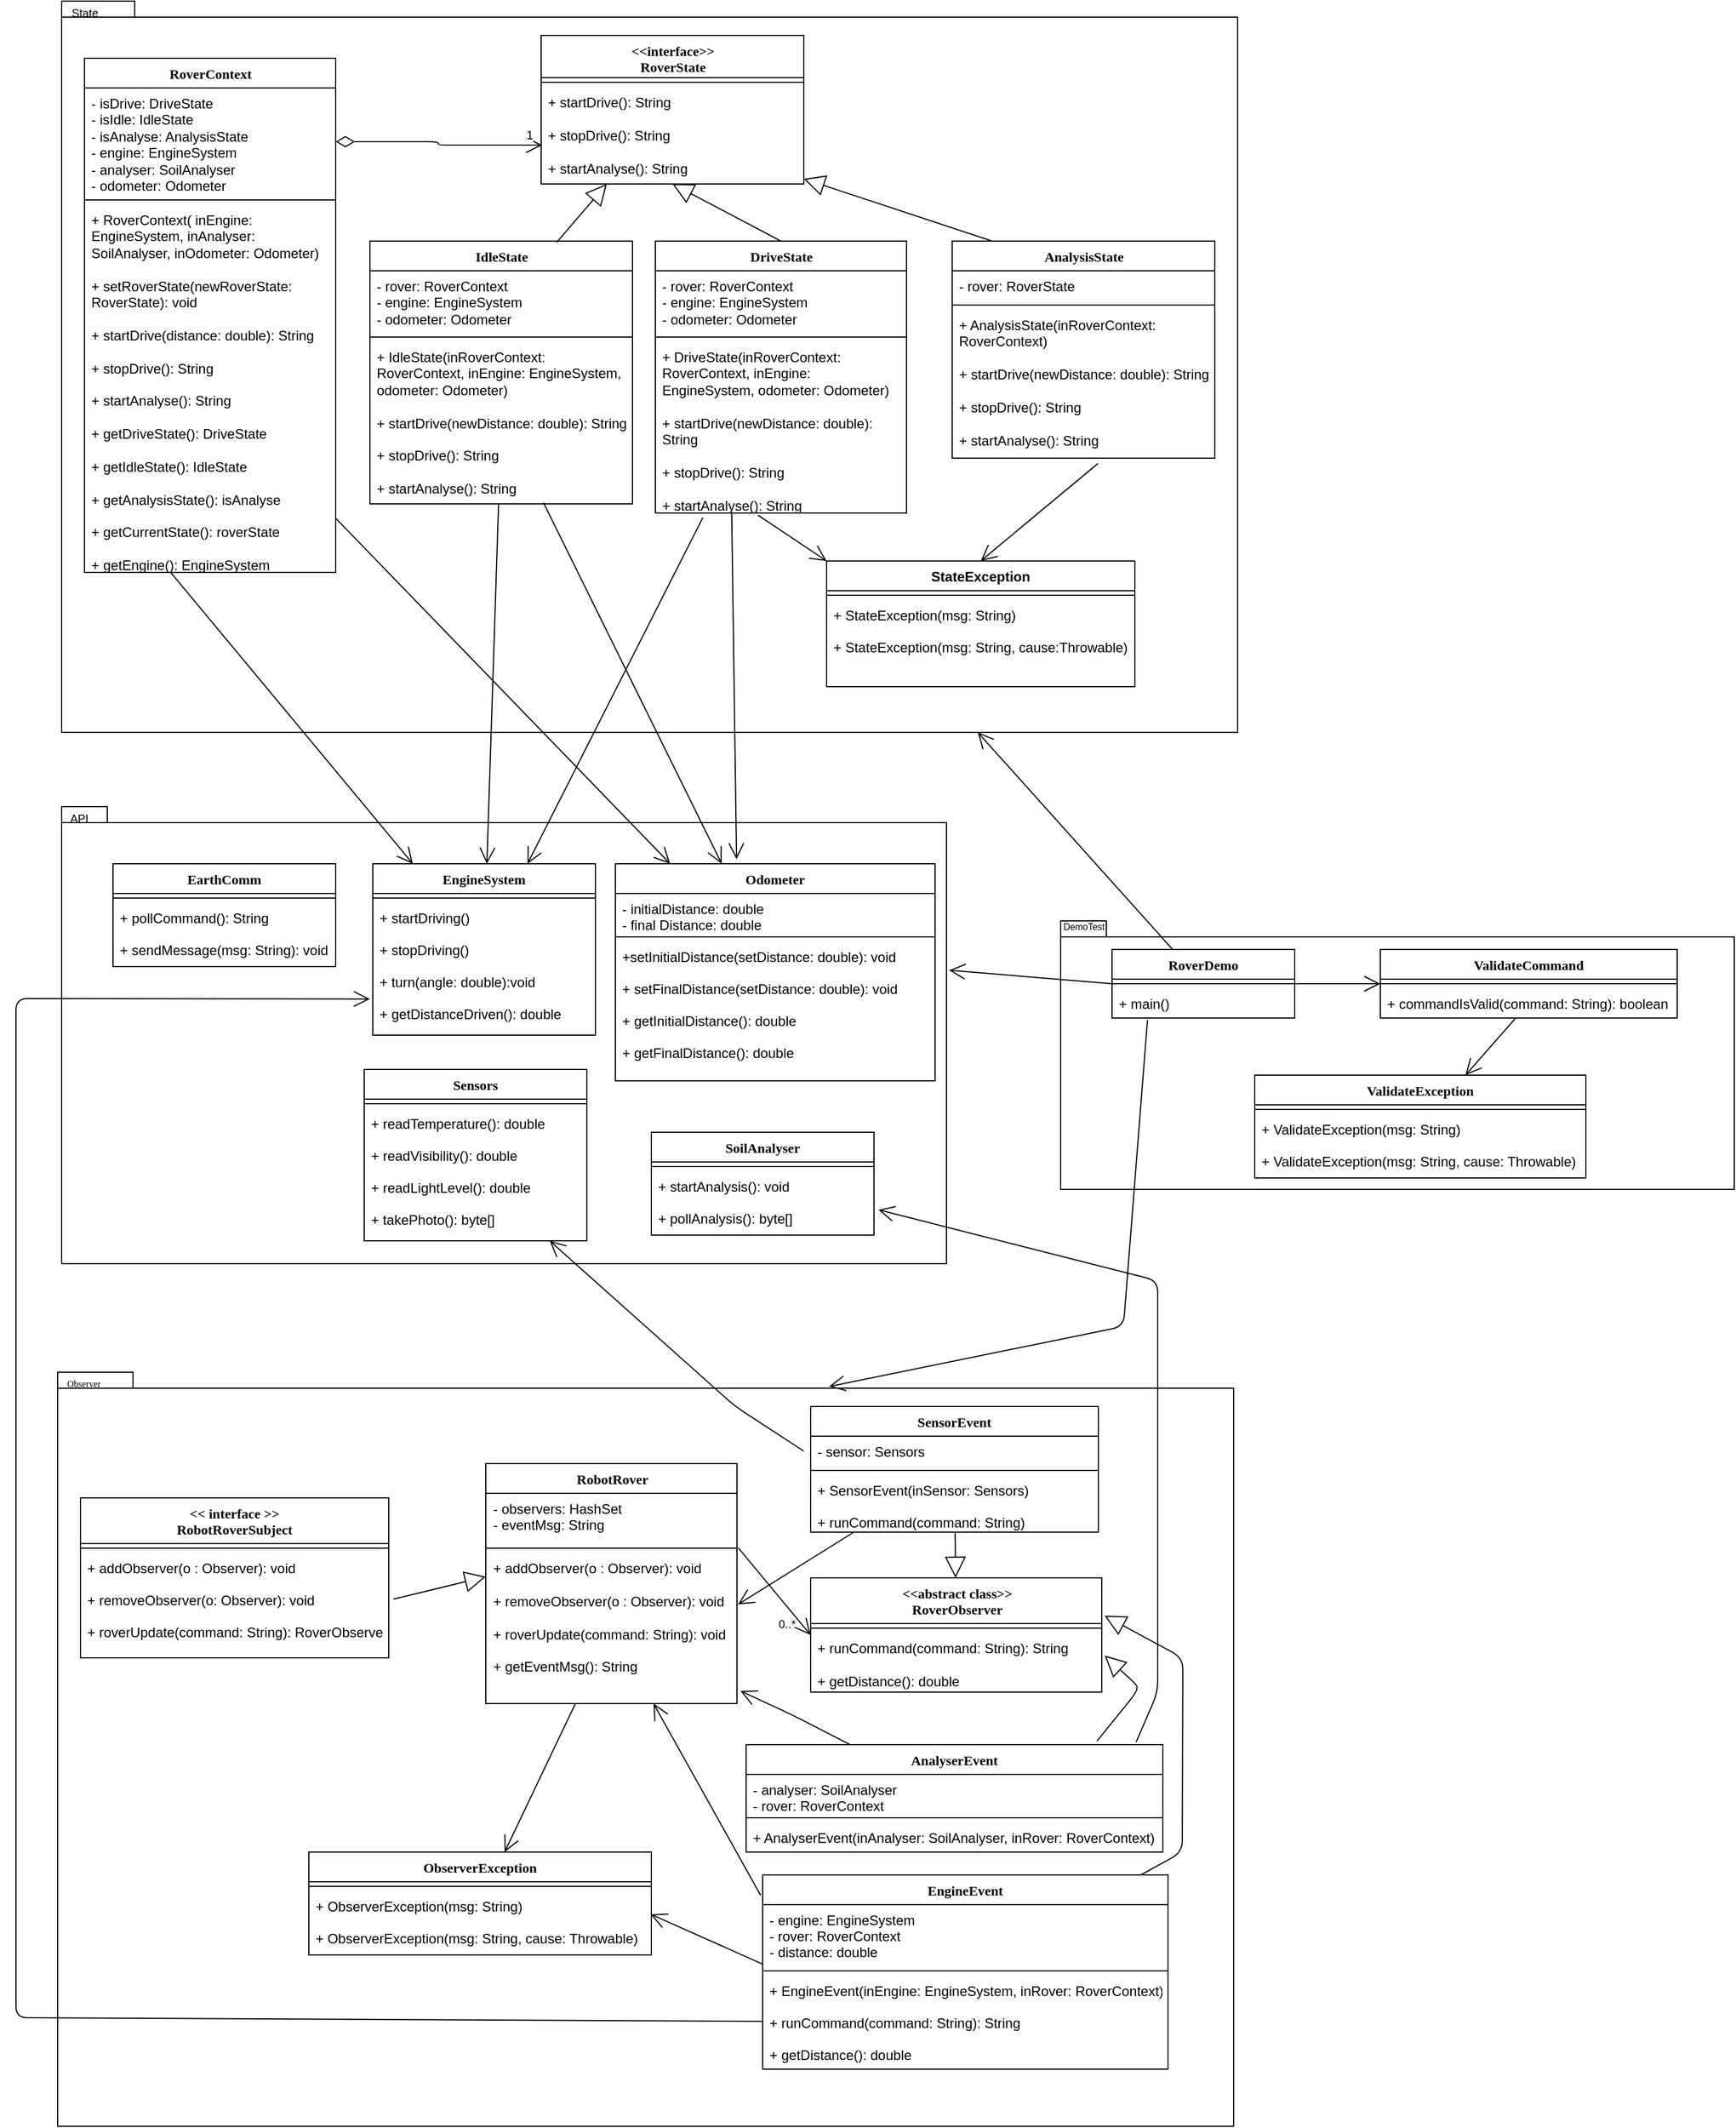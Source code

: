 <mxfile version="14.6.13" type="device"><diagram id="1sPsD7HPWh57vMJX7ark" name="Page-1"><mxGraphModel dx="1967" dy="767" grid="1" gridSize="10" guides="1" tooltips="1" connect="1" arrows="1" fold="1" page="1" pageScale="1" pageWidth="850" pageHeight="1100" math="0" shadow="0"><root><mxCell id="0"/><mxCell id="1" parent="0"/><mxCell id="RDY1XnLNUpvtTgQ9yyu4-112" value="" style="shape=folder;fontStyle=1;spacingTop=10;tabWidth=40;tabHeight=14;tabPosition=left;html=1;fontFamily=Verdana;" vertex="1" parent="1"><mxGeometry x="925" y="935" width="590" height="235" as="geometry"/></mxCell><mxCell id="RDY1XnLNUpvtTgQ9yyu4-113" value="" style="shape=folder;fontStyle=1;spacingTop=10;tabWidth=40;tabHeight=14;tabPosition=left;html=1;fontFamily=Verdana;fontSize=12;" vertex="1" parent="1"><mxGeometry x="46.5" y="1330" width="1030" height="660" as="geometry"/></mxCell><mxCell id="RDY1XnLNUpvtTgQ9yyu4-114" value="&lt;span style=&quot;color: rgba(0 , 0 , 0 , 0) ; font-family: monospace ; font-size: 0px ; font-weight: 400&quot;&gt;%3CmxGraphModel%3E%3Croot%3E%3CmxCell%20id%3D%220%22%2F%3E%3CmxCell%20id%3D%221%22%20parent%3D%220%22%2F%3E%3CmxCell%20id%3D%222%22%20value%3D%22RoverContext%22%20style%3D%22swimlane%3Bhtml%3D1%3BfontStyle%3D1%3Balign%3Dcenter%3BverticalAlign%3Dtop%3BchildLayout%3DstackLayout%3Bhorizontal%3D1%3BstartSize%3D26%3BhorizontalStack%3D0%3BresizeParent%3D1%3BresizeLast%3D0%3Bcollapsible%3D1%3BmarginBottom%3D0%3BswimlaneFillColor%3D%23ffffff%3Brounded%3D0%3Bshadow%3D0%3Bcomic%3D0%3BlabelBackgroundColor%3Dnone%3BstrokeWidth%3D1%3BfillColor%3Dnone%3BfontFamily%3DVerdana%3BfontSize%3D12%22%20vertex%3D%221%22%20parent%3D%221%22%3E%3CmxGeometry%20x%3D%22120%22%20y%3D%2280%22%20width%3D%22220%22%20height%3D%22280%22%20as%3D%22geometry%22%2F%3E%3C%2FmxCell%3E%3CmxCell%20id%3D%223%22%20value%3D%22-%20isDrive%3A%20DriveState%26lt%3Bbr%26gt%3B-%20isIdle%3A%20IdleState%26lt%3Bbr%26gt%3B-%20sensorOn%3A%20SensorOnState%26lt%3Bbr%26gt%3B-%20sensorIdle%3A%20SensorIdleState%26lt%3Bbr%26gt%3B-%20engine%3A%20EngineSystem%22%20style%3D%22text%3Bhtml%3D1%3BstrokeColor%3Dnone%3BfillColor%3Dnone%3Balign%3Dleft%3BverticalAlign%3Dtop%3BspacingLeft%3D4%3BspacingRight%3D4%3BwhiteSpace%3Dwrap%3Boverflow%3Dhidden%3Brotatable%3D0%3Bpoints%3D%5B%5B0%2C0.5%5D%2C%5B1%2C0.5%5D%5D%3BportConstraint%3Deastwest%3B%22%20vertex%3D%221%22%20parent%3D%222%22%3E%3CmxGeometry%20y%3D%2226%22%20width%3D%22220%22%20height%3D%2274%22%20as%3D%22geometry%22%2F%3E%3C%2FmxCell%3E%3CmxCell%20id%3D%224%22%20value%3D%22%22%20style%3D%22line%3Bhtml%3D1%3BstrokeWidth%3D1%3BfillColor%3Dnone%3Balign%3Dleft%3BverticalAlign%3Dmiddle%3BspacingTop%3D-1%3BspacingLeft%3D3%3BspacingRight%3D3%3Brotatable%3D0%3BlabelPosition%3Dright%3Bpoints%3D%5B%5D%3BportConstraint%3Deastwest%3B%22%20vertex%3D%221%22%20parent%3D%222%22%3E%3CmxGeometry%20y%3D%22100%22%20width%3D%22220%22%20height%3D%228%22%20as%3D%22geometry%22%2F%3E%3C%2FmxCell%3E%3CmxCell%20id%3D%225%22%20value%3D%22%2B%20setRoverState(newRoverState)%3A%20void%26lt%3Bbr%26gt%3B%26lt%3Bbr%26gt%3B%2B%20startDrive()%3A%20String%26lt%3Bbr%26gt%3B%26lt%3Bbr%26gt%3B%2B%20stopDrive()%3A%20String%26lt%3Bbr%26gt%3B%26lt%3Bbr%26gt%3B%2B%20getDriveState()%3A%20DriveState%26lt%3Bbr%26gt%3B%26lt%3Bbr%26gt%3B%2B%20getIdleState()%3A%20IdleState%26lt%3Bbr%26gt%3B%26lt%3Bbr%26gt%3B%2B%20getEngine()%3A%20EngineSystem%22%20style%3D%22text%3Bhtml%3D1%3BstrokeColor%3Dnone%3BfillColor%3Dnone%3Balign%3Dleft%3BverticalAlign%3Dtop%3BspacingLeft%3D4%3BspacingRight%3D4%3BwhiteSpace%3Dwrap%3Boverflow%3Dhidden%3Brotatable%3D0%3Bpoints%3D%5B%5B0%2C0.5%5D%2C%5B1%2C0.5%5D%5D%3BportConstraint%3Deastwest%3B%22%20vertex%3D%221%22%20parent%3D%222%22%3E%3CmxGeometry%20y%3D%22108%22%20width%3D%22220%22%20height%3D%22172%22%20as%3D%22geometry%22%2F%3E%3C%2FmxCell%3E%3CmxCell%20id%3D%226%22%20value%3D%22%26amp%3Blt%3B%26amp%3Blt%3Binterface%26amp%3Bgt%3B%26amp%3Bgt%3B%26lt%3Bbr%26gt%3BRoverState%22%20style%3D%22swimlane%3Bhtml%3D1%3BfontStyle%3D1%3Balign%3Dcenter%3BverticalAlign%3Dtop%3BchildLayout%3DstackLayout%3Bhorizontal%3D1%3BstartSize%3D37%3BhorizontalStack%3D0%3BresizeParent%3D1%3BresizeLast%3D0%3Bcollapsible%3D1%3BmarginBottom%3D0%3BswimlaneFillColor%3D%23ffffff%3Brounded%3D0%3Bshadow%3D0%3Bcomic%3D0%3BlabelBackgroundColor%3Dnone%3BstrokeWidth%3D1%3BfillColor%3Dnone%3BfontFamily%3DVerdana%3BfontSize%3D12%22%20vertex%3D%221%22%20parent%3D%221%22%3E%3CmxGeometry%20x%3D%22520%22%20y%3D%2260%22%20width%3D%22230%22%20height%3D%22120%22%20as%3D%22geometry%22%2F%3E%3C%2FmxCell%3E%3CmxCell%20id%3D%227%22%20value%3D%22%22%20style%3D%22line%3Bhtml%3D1%3BstrokeWidth%3D1%3BfillColor%3Dnone%3Balign%3Dleft%3BverticalAlign%3Dmiddle%3BspacingTop%3D-1%3BspacingLeft%3D3%3BspacingRight%3D3%3Brotatable%3D0%3BlabelPosition%3Dright%3Bpoints%3D%5B%5D%3BportConstraint%3Deastwest%3B%22%20vertex%3D%221%22%20parent%3D%226%22%3E%3CmxGeometry%20y%3D%2237%22%20width%3D%22230%22%20height%3D%228%22%20as%3D%22geometry%22%2F%3E%3C%2FmxCell%3E%3CmxCell%20id%3D%228%22%20value%3D%22%2B%20startDrive()%3A%20String%26lt%3Bbr%26gt%3B%26lt%3Bbr%26gt%3B%2B%20stopDrive()%3A%20String%22%20style%3D%22text%3Bhtml%3D1%3BstrokeColor%3Dnone%3BfillColor%3Dnone%3Balign%3Dleft%3BverticalAlign%3Dtop%3BspacingLeft%3D4%3BspacingRight%3D4%3BwhiteSpace%3Dwrap%3Boverflow%3Dhidden%3Brotatable%3D0%3Bpoints%3D%5B%5B0%2C0.5%5D%2C%5B1%2C0.5%5D%5D%3BportConstraint%3Deastwest%3B%22%20vertex%3D%221%22%20parent%3D%226%22%3E%3CmxGeometry%20y%3D%2245%22%20width%3D%22230%22%20height%3D%2275%22%20as%3D%22geometry%22%2F%3E%3C%2FmxCell%3E%3CmxCell%20id%3D%229%22%20value%3D%22DriveState%22%20style%3D%22swimlane%3Bhtml%3D1%3BfontStyle%3D1%3Balign%3Dcenter%3BverticalAlign%3Dtop%3BchildLayout%3DstackLayout%3Bhorizontal%3D1%3BstartSize%3D26%3BhorizontalStack%3D0%3BresizeParent%3D1%3BresizeLast%3D0%3Bcollapsible%3D1%3BmarginBottom%3D0%3BswimlaneFillColor%3D%23ffffff%3Brounded%3D0%3Bshadow%3D0%3Bcomic%3D0%3BlabelBackgroundColor%3Dnone%3BstrokeWidth%3D1%3BfillColor%3Dnone%3BfontFamily%3DVerdana%3BfontSize%3D12%22%20vertex%3D%221%22%20parent%3D%221%22%3E%3CmxGeometry%20x%3D%22390%22%20y%3D%22240%22%20width%3D%22180%22%20height%3D%22190%22%20as%3D%22geometry%22%2F%3E%3C%2FmxCell%3E%3CmxCell%20id%3D%2210%22%20value%3D%22-%20RoverContext%3A%20rover%22%20style%3D%22text%3Bhtml%3D1%3BstrokeColor%3Dnone%3BfillColor%3Dnone%3Balign%3Dleft%3BverticalAlign%3Dtop%3BspacingLeft%3D4%3BspacingRight%3D4%3BwhiteSpace%3Dwrap%3Boverflow%3Dhidden%3Brotatable%3D0%3Bpoints%3D%5B%5B0%2C0.5%5D%2C%5B1%2C0.5%5D%5D%3BportConstraint%3Deastwest%3B%22%20vertex%3D%221%22%20parent%3D%229%22%3E%3CmxGeometry%20y%3D%2226%22%20width%3D%22180%22%20height%3D%2226%22%20as%3D%22geometry%22%2F%3E%3C%2FmxCell%3E%3CmxCell%20id%3D%2211%22%20value%3D%22%22%20style%3D%22line%3Bhtml%3D1%3BstrokeWidth%3D1%3BfillColor%3Dnone%3Balign%3Dleft%3BverticalAlign%3Dmiddle%3BspacingTop%3D-1%3BspacingLeft%3D3%3BspacingRight%3D3%3Brotatable%3D0%3BlabelPosition%3Dright%3Bpoints%3D%5B%5D%3BportConstraint%3Deastwest%3B%22%20vertex%3D%221%22%20parent%3D%229%22%3E%3CmxGeometry%20y%3D%2252%22%20width%3D%22180%22%20height%3D%228%22%20as%3D%22geometry%22%2F%3E%3C%2FmxCell%3E%3CmxCell%20id%3D%2212%22%20value%3D%22%2B%20startDrive()%3A%20String%26lt%3Bbr%26gt%3B%26lt%3Bbr%26gt%3B%2B%20stopDrive()%3A%20String%22%20style%3D%22text%3Bhtml%3D1%3BstrokeColor%3Dnone%3BfillColor%3Dnone%3Balign%3Dleft%3BverticalAlign%3Dtop%3BspacingLeft%3D4%3BspacingRight%3D4%3BwhiteSpace%3Dwrap%3Boverflow%3Dhidden%3Brotatable%3D0%3Bpoints%3D%5B%5B0%2C0.5%5D%2C%5B1%2C0.5%5D%5D%3BportConstraint%3Deastwest%3B%22%20vertex%3D%221%22%20parent%3D%229%22%3E%3CmxGeometry%20y%3D%2260%22%20width%3D%22180%22%20height%3D%22110%22%20as%3D%22geometry%22%2F%3E%3C%2FmxCell%3E%3CmxCell%20id%3D%2213%22%20value%3D%22IdleState%22%20style%3D%22swimlane%3Bhtml%3D1%3BfontStyle%3D1%3Balign%3Dcenter%3BverticalAlign%3Dtop%3BchildLayout%3DstackLayout%3Bhorizontal%3D1%3BstartSize%3D26%3BhorizontalStack%3D0%3BresizeParent%3D1%3BresizeLast%3D0%3Bcollapsible%3D1%3BmarginBottom%3D0%3BswimlaneFillColor%3D%23ffffff%3Brounded%3D0%3Bshadow%3D0%3Bcomic%3D0%3BlabelBackgroundColor%3Dnone%3BstrokeWidth%3D1%3BfillColor%3Dnone%3BfontFamily%3DVerdana%3BfontSize%3D12%22%20vertex%3D%221%22%20parent%3D%221%22%3E%3CmxGeometry%20x%3D%22620%22%20y%3D%22240%22%20width%3D%22180%22%20height%3D%22190%22%20as%3D%22geometry%22%2F%3E%3C%2FmxCell%3E%3CmxCell%20id%3D%2214%22%20value%3D%22-%20RoverContext%3A%20rover%22%20style%3D%22text%3Bhtml%3D1%3BstrokeColor%3Dnone%3BfillColor%3Dnone%3Balign%3Dleft%3BverticalAlign%3Dtop%3BspacingLeft%3D4%3BspacingRight%3D4%3BwhiteSpace%3Dwrap%3Boverflow%3Dhidden%3Brotatable%3D0%3Bpoints%3D%5B%5B0%2C0.5%5D%2C%5B1%2C0.5%5D%5D%3BportConstraint%3Deastwest%3B%22%20vertex%3D%221%22%20parent%3D%2213%22%3E%3CmxGeometry%20y%3D%2226%22%20width%3D%22180%22%20height%3D%2226%22%20as%3D%22geometry%22%2F%3E%3C%2FmxCell%3E%3CmxCell%20id%3D%2215%22%20value%3D%22%22%20style%3D%22line%3Bhtml%3D1%3BstrokeWidth%3D1%3BfillColor%3Dnone%3Balign%3Dleft%3BverticalAlign%3Dmiddle%3BspacingTop%3D-1%3BspacingLeft%3D3%3BspacingRight%3D3%3Brotatable%3D0%3BlabelPosition%3Dright%3Bpoints%3D%5B%5D%3BportConstraint%3Deastwest%3B%22%20vertex%3D%221%22%20parent%3D%2213%22%3E%3CmxGeometry%20y%3D%2252%22%20width%3D%22180%22%20height%3D%228%22%20as%3D%22geometry%22%2F%3E%3C%2FmxCell%3E%3CmxCell%20id%3D%2216%22%20value%3D%22%2B%20startDrive()%3A%20String%26lt%3Bbr%26gt%3B%26lt%3Bbr%26gt%3B%2B%20stopDrive()%3A%20String%22%20style%3D%22text%3Bhtml%3D1%3BstrokeColor%3Dnone%3BfillColor%3Dnone%3Balign%3Dleft%3BverticalAlign%3Dtop%3BspacingLeft%3D4%3BspacingRight%3D4%3BwhiteSpace%3Dwrap%3Boverflow%3Dhidden%3Brotatable%3D0%3Bpoints%3D%5B%5B0%2C0.5%5D%2C%5B1%2C0.5%5D%5D%3BportConstraint%3Deastwest%3B%22%20vertex%3D%221%22%20parent%3D%2213%22%3E%3CmxGeometry%20y%3D%2260%22%20width%3D%22180%22%20height%3D%22110%22%20as%3D%22geometry%22%2F%3E%3C%2FmxCell%3E%3CmxCell%20id%3D%2217%22%20value%3D%22%22%20style%3D%22endArrow%3Dblock%3BendSize%3D16%3BendFill%3D0%3Bhtml%3D1%3BentryX%3D0.25%3BentryY%3D1%3BentryDx%3D0%3BentryDy%3D0%3BexitX%3D0.711%3BexitY%3D0.005%3BexitDx%3D0%3BexitDy%3D0%3BexitPerimeter%3D0%3B%22%20edge%3D%221%22%20source%3D%229%22%20target%3D%226%22%20parent%3D%221%22%3E%3CmxGeometry%20width%3D%22160%22%20relative%3D%221%22%20as%3D%22geometry%22%3E%3CmxPoint%20x%3D%22220%22%20y%3D%22400%22%20as%3D%22sourcePoint%22%2F%3E%3CmxPoint%20x%3D%22430%22%20y%3D%22330%22%20as%3D%22targetPoint%22%2F%3E%3C%2FmxGeometry%3E%3C%2FmxCell%3E%3CmxCell%20id%3D%2218%22%20value%3D%22%22%20style%3D%22endArrow%3Dblock%3BendSize%3D16%3BendFill%3D0%3Bhtml%3D1%3BexitX%3D0.5%3BexitY%3D0%3BexitDx%3D0%3BexitDy%3D0%3BentryX%3D0.5%3BentryY%3D1%3BentryDx%3D0%3BentryDy%3D0%3B%22%20edge%3D%221%22%20source%3D%2213%22%20target%3D%226%22%20parent%3D%221%22%3E%3CmxGeometry%20width%3D%22160%22%20relative%3D%221%22%20as%3D%22geometry%22%3E%3CmxPoint%20x%3D%22500%22%20y%3D%22370%22%20as%3D%22sourcePoint%22%2F%3E%3CmxPoint%20x%3D%22570%22%20y%3D%22330%22%20as%3D%22targetPoint%22%2F%3E%3C%2FmxGeometry%3E%3C%2FmxCell%3E%3CmxCell%20id%3D%2219%22%20value%3D%221%22%20style%3D%22endArrow%3Dopen%3Bhtml%3D1%3BendSize%3D12%3BstartArrow%3DdiamondThin%3BstartSize%3D14%3BstartFill%3D0%3BedgeStyle%3DorthogonalEdgeStyle%3Balign%3Dleft%3BverticalAlign%3Dbottom%3BentryX%3D0%3BentryY%3D0.5%3BentryDx%3D0%3BentryDy%3D0%3B%22%20edge%3D%221%22%20source%3D%223%22%20target%3D%228%22%20parent%3D%221%22%3E%3CmxGeometry%20x%3D%220.823%22%20relative%3D%221%22%20as%3D%22geometry%22%3E%3CmxPoint%20x%3D%22290%22%20y%3D%22160%22%20as%3D%22sourcePoint%22%2F%3E%3CmxPoint%20x%3D%22510%22%20y%3D%22160%22%20as%3D%22targetPoint%22%2F%3E%3CArray%20as%3D%22points%22%2F%3E%3CmxPoint%20as%3D%22offset%22%2F%3E%3C%2FmxGeometry%3E%3C%2FmxCell%3E%3C%2Froot%3E%3C%2FmxGraphModel%3E&lt;/span&gt;" style="shape=folder;fontStyle=1;spacingTop=10;tabWidth=40;tabHeight=14;tabPosition=left;html=1;" vertex="1" parent="1"><mxGeometry x="50" y="130" width="1030" height="640" as="geometry"/></mxCell><mxCell id="RDY1XnLNUpvtTgQ9yyu4-115" value="RoverContext" style="swimlane;html=1;fontStyle=1;align=center;verticalAlign=top;childLayout=stackLayout;horizontal=1;startSize=26;horizontalStack=0;resizeParent=1;resizeLast=0;collapsible=1;marginBottom=0;swimlaneFillColor=#ffffff;rounded=0;shadow=0;comic=0;labelBackgroundColor=none;strokeWidth=1;fillColor=none;fontFamily=Verdana;fontSize=12" vertex="1" parent="1"><mxGeometry x="70" y="180" width="220" height="450" as="geometry"/></mxCell><mxCell id="RDY1XnLNUpvtTgQ9yyu4-116" value="- isDrive: DriveState&lt;br&gt;- isIdle: IdleState&lt;br&gt;- isAnalyse: AnalysisState&lt;br&gt;- engine: EngineSystem&lt;br&gt;- analyser: SoilAnalyser&lt;br&gt;- odometer: Odometer" style="text;html=1;strokeColor=none;fillColor=none;align=left;verticalAlign=top;spacingLeft=4;spacingRight=4;whiteSpace=wrap;overflow=hidden;rotatable=0;points=[[0,0.5],[1,0.5]];portConstraint=eastwest;" vertex="1" parent="RDY1XnLNUpvtTgQ9yyu4-115"><mxGeometry y="26" width="220" height="94" as="geometry"/></mxCell><mxCell id="RDY1XnLNUpvtTgQ9yyu4-117" value="" style="line;html=1;strokeWidth=1;fillColor=none;align=left;verticalAlign=middle;spacingTop=-1;spacingLeft=3;spacingRight=3;rotatable=0;labelPosition=right;points=[];portConstraint=eastwest;" vertex="1" parent="RDY1XnLNUpvtTgQ9yyu4-115"><mxGeometry y="120" width="220" height="8" as="geometry"/></mxCell><mxCell id="RDY1XnLNUpvtTgQ9yyu4-118" value="+ RoverContext( inEngine: EngineSystem, inAnalyser: SoilAnalyser, inOdometer: Odometer)&lt;br&gt;&lt;br&gt;+ setRoverState(newRoverState: RoverState): void&lt;br&gt;&lt;br&gt;+ startDrive(distance: double): String&lt;br&gt;&lt;br&gt;+ stopDrive(): String&lt;br&gt;&lt;br&gt;+ startAnalyse(): String&lt;br&gt;&lt;br&gt;+ getDriveState(): DriveState&lt;br&gt;&lt;br&gt;+ getIdleState(): IdleState&lt;br&gt;&lt;br&gt;+ getAnalysisState(): isAnalyse&lt;br&gt;&lt;br&gt;+ getCurrentState(): roverState&lt;br&gt;&lt;br&gt;+ getEngine(): EngineSystem" style="text;html=1;strokeColor=none;fillColor=none;align=left;verticalAlign=top;spacingLeft=4;spacingRight=4;whiteSpace=wrap;overflow=hidden;rotatable=0;points=[[0,0.5],[1,0.5]];portConstraint=eastwest;" vertex="1" parent="RDY1XnLNUpvtTgQ9yyu4-115"><mxGeometry y="128" width="220" height="322" as="geometry"/></mxCell><mxCell id="RDY1XnLNUpvtTgQ9yyu4-119" value="&amp;lt;&amp;lt;interface&amp;gt;&amp;gt;&lt;br&gt;RoverState" style="swimlane;html=1;fontStyle=1;align=center;verticalAlign=top;childLayout=stackLayout;horizontal=1;startSize=37;horizontalStack=0;resizeParent=1;resizeLast=0;collapsible=1;marginBottom=0;swimlaneFillColor=#ffffff;rounded=0;shadow=0;comic=0;labelBackgroundColor=none;strokeWidth=1;fillColor=none;fontFamily=Verdana;fontSize=12" vertex="1" parent="1"><mxGeometry x="470" y="160" width="230" height="130" as="geometry"/></mxCell><mxCell id="RDY1XnLNUpvtTgQ9yyu4-120" value="" style="line;html=1;strokeWidth=1;fillColor=none;align=left;verticalAlign=middle;spacingTop=-1;spacingLeft=3;spacingRight=3;rotatable=0;labelPosition=right;points=[];portConstraint=eastwest;" vertex="1" parent="RDY1XnLNUpvtTgQ9yyu4-119"><mxGeometry y="37" width="230" height="8" as="geometry"/></mxCell><mxCell id="RDY1XnLNUpvtTgQ9yyu4-121" value="+ startDrive(): String&lt;br&gt;&lt;br&gt;+ stopDrive(): String&lt;br&gt;&lt;br&gt;+ startAnalyse(): String" style="text;html=1;strokeColor=none;fillColor=none;align=left;verticalAlign=top;spacingLeft=4;spacingRight=4;whiteSpace=wrap;overflow=hidden;rotatable=0;points=[[0,0.5],[1,0.5]];portConstraint=eastwest;" vertex="1" parent="RDY1XnLNUpvtTgQ9yyu4-119"><mxGeometry y="45" width="230" height="85" as="geometry"/></mxCell><mxCell id="RDY1XnLNUpvtTgQ9yyu4-122" value="IdleState" style="swimlane;html=1;fontStyle=1;align=center;verticalAlign=top;childLayout=stackLayout;horizontal=1;startSize=26;horizontalStack=0;resizeParent=1;resizeLast=0;collapsible=1;marginBottom=0;swimlaneFillColor=#ffffff;rounded=0;shadow=0;comic=0;labelBackgroundColor=none;strokeWidth=1;fillColor=none;fontFamily=Verdana;fontSize=12" vertex="1" parent="1"><mxGeometry x="320" y="340" width="230" height="230" as="geometry"/></mxCell><mxCell id="RDY1XnLNUpvtTgQ9yyu4-123" value="- rover: RoverContext&lt;br&gt;- engine: EngineSystem&lt;br&gt;- odometer: Odometer" style="text;html=1;strokeColor=none;fillColor=none;align=left;verticalAlign=top;spacingLeft=4;spacingRight=4;whiteSpace=wrap;overflow=hidden;rotatable=0;points=[[0,0.5],[1,0.5]];portConstraint=eastwest;" vertex="1" parent="RDY1XnLNUpvtTgQ9yyu4-122"><mxGeometry y="26" width="230" height="54" as="geometry"/></mxCell><mxCell id="RDY1XnLNUpvtTgQ9yyu4-124" value="" style="line;html=1;strokeWidth=1;fillColor=none;align=left;verticalAlign=middle;spacingTop=-1;spacingLeft=3;spacingRight=3;rotatable=0;labelPosition=right;points=[];portConstraint=eastwest;" vertex="1" parent="RDY1XnLNUpvtTgQ9yyu4-122"><mxGeometry y="80" width="230" height="8" as="geometry"/></mxCell><mxCell id="RDY1XnLNUpvtTgQ9yyu4-125" value="+ IdleState(inRoverContext: RoverContext, inEngine: EngineSystem, odometer: Odometer)&lt;br&gt;&lt;br&gt;+ startDrive(newDistance: double): String&lt;br&gt;&lt;br&gt;+ stopDrive(): String&lt;br&gt;&lt;br&gt;+ startAnalyse(): String" style="text;html=1;strokeColor=none;fillColor=none;align=left;verticalAlign=top;spacingLeft=4;spacingRight=4;whiteSpace=wrap;overflow=hidden;rotatable=0;points=[[0,0.5],[1,0.5]];portConstraint=eastwest;" vertex="1" parent="RDY1XnLNUpvtTgQ9yyu4-122"><mxGeometry y="88" width="230" height="142" as="geometry"/></mxCell><mxCell id="RDY1XnLNUpvtTgQ9yyu4-126" value="DriveState" style="swimlane;html=1;fontStyle=1;align=center;verticalAlign=top;childLayout=stackLayout;horizontal=1;startSize=26;horizontalStack=0;resizeParent=1;resizeLast=0;collapsible=1;marginBottom=0;swimlaneFillColor=#ffffff;rounded=0;shadow=0;comic=0;labelBackgroundColor=none;strokeWidth=1;fillColor=none;fontFamily=Verdana;fontSize=12" vertex="1" parent="1"><mxGeometry x="570" y="340" width="220" height="238" as="geometry"/></mxCell><mxCell id="RDY1XnLNUpvtTgQ9yyu4-127" value="- rover: RoverContext&lt;br&gt;- engine: EngineSystem&lt;br&gt;- odometer: Odometer" style="text;html=1;strokeColor=none;fillColor=none;align=left;verticalAlign=top;spacingLeft=4;spacingRight=4;whiteSpace=wrap;overflow=hidden;rotatable=0;points=[[0,0.5],[1,0.5]];portConstraint=eastwest;" vertex="1" parent="RDY1XnLNUpvtTgQ9yyu4-126"><mxGeometry y="26" width="220" height="54" as="geometry"/></mxCell><mxCell id="RDY1XnLNUpvtTgQ9yyu4-128" value="" style="line;html=1;strokeWidth=1;fillColor=none;align=left;verticalAlign=middle;spacingTop=-1;spacingLeft=3;spacingRight=3;rotatable=0;labelPosition=right;points=[];portConstraint=eastwest;" vertex="1" parent="RDY1XnLNUpvtTgQ9yyu4-126"><mxGeometry y="80" width="220" height="8" as="geometry"/></mxCell><mxCell id="RDY1XnLNUpvtTgQ9yyu4-129" value="+ DriveState(inRoverContext: RoverContext, inEngine: EngineSystem, odometer: Odometer)&lt;br&gt;&lt;br&gt;+ startDrive(newDistance: double): String&lt;br&gt;&lt;br&gt;+ stopDrive(): String&lt;br&gt;&lt;br&gt;+ startAnalyse(): String" style="text;html=1;strokeColor=none;fillColor=none;align=left;verticalAlign=top;spacingLeft=4;spacingRight=4;whiteSpace=wrap;overflow=hidden;rotatable=0;points=[[0,0.5],[1,0.5]];portConstraint=eastwest;" vertex="1" parent="RDY1XnLNUpvtTgQ9yyu4-126"><mxGeometry y="88" width="220" height="150" as="geometry"/></mxCell><mxCell id="RDY1XnLNUpvtTgQ9yyu4-130" value="" style="endArrow=block;endSize=16;endFill=0;html=1;entryX=0.25;entryY=1;entryDx=0;entryDy=0;exitX=0.711;exitY=0.005;exitDx=0;exitDy=0;exitPerimeter=0;" edge="1" parent="1" source="RDY1XnLNUpvtTgQ9yyu4-122" target="RDY1XnLNUpvtTgQ9yyu4-119"><mxGeometry width="160" relative="1" as="geometry"><mxPoint x="170" y="500" as="sourcePoint"/><mxPoint x="380" y="430" as="targetPoint"/></mxGeometry></mxCell><mxCell id="RDY1XnLNUpvtTgQ9yyu4-131" value="" style="endArrow=block;endSize=16;endFill=0;html=1;exitX=0.5;exitY=0;exitDx=0;exitDy=0;entryX=0.5;entryY=1;entryDx=0;entryDy=0;" edge="1" parent="1" source="RDY1XnLNUpvtTgQ9yyu4-126" target="RDY1XnLNUpvtTgQ9yyu4-119"><mxGeometry width="160" relative="1" as="geometry"><mxPoint x="450" y="470" as="sourcePoint"/><mxPoint x="520" y="430" as="targetPoint"/></mxGeometry></mxCell><mxCell id="RDY1XnLNUpvtTgQ9yyu4-132" value="1" style="endArrow=open;html=1;endSize=12;startArrow=diamondThin;startSize=14;startFill=0;edgeStyle=orthogonalEdgeStyle;align=left;verticalAlign=bottom;entryX=0.004;entryY=0.6;entryDx=0;entryDy=0;entryPerimeter=0;" edge="1" parent="1" source="RDY1XnLNUpvtTgQ9yyu4-116" target="RDY1XnLNUpvtTgQ9yyu4-121"><mxGeometry x="0.823" relative="1" as="geometry"><mxPoint x="240" y="260" as="sourcePoint"/><mxPoint x="460" y="260" as="targetPoint"/><Array as="points"/><mxPoint as="offset"/></mxGeometry></mxCell><mxCell id="RDY1XnLNUpvtTgQ9yyu4-133" value="RobotRover" style="swimlane;html=1;fontStyle=1;align=center;verticalAlign=top;childLayout=stackLayout;horizontal=1;startSize=26;horizontalStack=0;resizeParent=1;resizeLast=0;collapsible=1;marginBottom=0;swimlaneFillColor=#ffffff;rounded=0;shadow=0;comic=0;labelBackgroundColor=none;strokeWidth=1;fillColor=none;fontFamily=Verdana;fontSize=12" vertex="1" parent="1"><mxGeometry x="421.5" y="1410" width="220" height="210" as="geometry"/></mxCell><mxCell id="RDY1XnLNUpvtTgQ9yyu4-134" value="- observers: HashSet&lt;br&gt;- eventMsg: String" style="text;html=1;strokeColor=none;fillColor=none;align=left;verticalAlign=top;spacingLeft=4;spacingRight=4;whiteSpace=wrap;overflow=hidden;rotatable=0;points=[[0,0.5],[1,0.5]];portConstraint=eastwest;" vertex="1" parent="RDY1XnLNUpvtTgQ9yyu4-133"><mxGeometry y="26" width="220" height="44" as="geometry"/></mxCell><mxCell id="RDY1XnLNUpvtTgQ9yyu4-135" value="" style="line;html=1;strokeWidth=1;fillColor=none;align=left;verticalAlign=middle;spacingTop=-1;spacingLeft=3;spacingRight=3;rotatable=0;labelPosition=right;points=[];portConstraint=eastwest;" vertex="1" parent="RDY1XnLNUpvtTgQ9yyu4-133"><mxGeometry y="70" width="220" height="8" as="geometry"/></mxCell><mxCell id="RDY1XnLNUpvtTgQ9yyu4-136" value="+ addObserver(o : Observer): void&lt;br&gt;&lt;br&gt;+ removeObserver(o : Observer): void&lt;br&gt;&lt;br&gt;+ roverUpdate(command: String): void&lt;br&gt;&lt;br&gt;+ getEventMsg(): String" style="text;html=1;strokeColor=none;fillColor=none;align=left;verticalAlign=top;spacingLeft=4;spacingRight=4;whiteSpace=wrap;overflow=hidden;rotatable=0;points=[[0,0.5],[1,0.5]];portConstraint=eastwest;" vertex="1" parent="RDY1XnLNUpvtTgQ9yyu4-133"><mxGeometry y="78" width="220" height="132" as="geometry"/></mxCell><mxCell id="RDY1XnLNUpvtTgQ9yyu4-137" value="&lt;font style=&quot;font-size: 10px;&quot;&gt;State&lt;/font&gt;" style="text;html=1;align=center;verticalAlign=middle;resizable=0;points=[];autosize=1;strokeColor=none;fontSize=10;" vertex="1" parent="1"><mxGeometry x="50" y="130" width="40" height="20" as="geometry"/></mxCell><mxCell id="RDY1XnLNUpvtTgQ9yyu4-138" value="&amp;lt;&amp;lt;abstract class&amp;gt;&amp;gt;&lt;br&gt;RoverObserver" style="swimlane;html=1;fontStyle=1;align=center;verticalAlign=top;childLayout=stackLayout;horizontal=1;startSize=40;horizontalStack=0;resizeParent=1;resizeLast=0;collapsible=1;marginBottom=0;swimlaneFillColor=#ffffff;rounded=0;shadow=0;comic=0;labelBackgroundColor=none;strokeWidth=1;fillColor=none;fontFamily=Verdana;fontSize=12" vertex="1" parent="1"><mxGeometry x="706" y="1510" width="255" height="100" as="geometry"/></mxCell><mxCell id="RDY1XnLNUpvtTgQ9yyu4-139" value="" style="line;html=1;strokeWidth=1;fillColor=none;align=left;verticalAlign=middle;spacingTop=-1;spacingLeft=3;spacingRight=3;rotatable=0;labelPosition=right;points=[];portConstraint=eastwest;" vertex="1" parent="RDY1XnLNUpvtTgQ9yyu4-138"><mxGeometry y="40" width="255" height="8" as="geometry"/></mxCell><mxCell id="RDY1XnLNUpvtTgQ9yyu4-140" value="&lt;span style=&quot;font-family: &amp;#34;helvetica&amp;#34;&quot;&gt;+ runCommand(command: String): String&lt;br&gt;&lt;br&gt;+ getDistance(): double&lt;br&gt;&lt;/span&gt;" style="text;html=1;strokeColor=none;fillColor=none;align=left;verticalAlign=top;spacingLeft=4;spacingRight=4;whiteSpace=wrap;overflow=hidden;rotatable=0;points=[[0,0.5],[1,0.5]];portConstraint=eastwest;" vertex="1" parent="RDY1XnLNUpvtTgQ9yyu4-138"><mxGeometry y="48" width="255" height="52" as="geometry"/></mxCell><mxCell id="RDY1XnLNUpvtTgQ9yyu4-141" value="" style="endArrow=open;endFill=1;endSize=12;html=1;fontSize=10;exitX=1.005;exitY=1.084;exitDx=0;exitDy=0;exitPerimeter=0;entryX=0;entryY=0.5;entryDx=0;entryDy=0;" edge="1" parent="1" source="RDY1XnLNUpvtTgQ9yyu4-134" target="RDY1XnLNUpvtTgQ9yyu4-138"><mxGeometry width="160" relative="1" as="geometry"><mxPoint x="676.5" y="1420" as="sourcePoint"/><mxPoint x="701.5" y="1461" as="targetPoint"/></mxGeometry></mxCell><mxCell id="RDY1XnLNUpvtTgQ9yyu4-142" value="0..*" style="text;html=1;align=center;verticalAlign=middle;resizable=0;points=[];autosize=1;strokeColor=none;fontSize=10;" vertex="1" parent="1"><mxGeometry x="670" y="1540" width="30" height="20" as="geometry"/></mxCell><mxCell id="RDY1XnLNUpvtTgQ9yyu4-143" value="" style="endArrow=block;endSize=16;endFill=0;html=1;fontSize=10;" edge="1" parent="1" source="RDY1XnLNUpvtTgQ9yyu4-175" target="RDY1XnLNUpvtTgQ9yyu4-138"><mxGeometry width="160" relative="1" as="geometry"><mxPoint x="829" y="1520" as="sourcePoint"/><mxPoint x="836.5" y="1560" as="targetPoint"/></mxGeometry></mxCell><mxCell id="RDY1XnLNUpvtTgQ9yyu4-144" value="" style="endArrow=open;endFill=1;endSize=12;html=1;fontSize=10;entryX=1.004;entryY=0.343;entryDx=0;entryDy=0;entryPerimeter=0;" edge="1" parent="1" source="RDY1XnLNUpvtTgQ9yyu4-175" target="RDY1XnLNUpvtTgQ9yyu4-136"><mxGeometry width="160" relative="1" as="geometry"><mxPoint x="706.5" y="1542.458" as="sourcePoint"/><mxPoint x="736.5" y="1660" as="targetPoint"/></mxGeometry></mxCell><mxCell id="RDY1XnLNUpvtTgQ9yyu4-145" value="&lt;&lt; interface &gt;&gt;&#10;RobotRoverSubject" style="swimlane;fontStyle=1;align=center;verticalAlign=top;childLayout=stackLayout;horizontal=1;startSize=40;horizontalStack=0;resizeParent=1;resizeParentMax=0;resizeLast=0;collapsible=1;marginBottom=0;fontSize=12;fontFamily=Verdana;" vertex="1" parent="1"><mxGeometry x="66.5" y="1440" width="270" height="140" as="geometry"/></mxCell><mxCell id="RDY1XnLNUpvtTgQ9yyu4-146" value="" style="line;strokeWidth=1;fillColor=none;align=left;verticalAlign=middle;spacingTop=-1;spacingLeft=3;spacingRight=3;rotatable=0;labelPosition=right;points=[];portConstraint=eastwest;" vertex="1" parent="RDY1XnLNUpvtTgQ9yyu4-145"><mxGeometry y="40" width="270" height="8" as="geometry"/></mxCell><mxCell id="RDY1XnLNUpvtTgQ9yyu4-147" value="+ addObserver(o : Observer): void&#10;&#10;+ removeObserver(o: Observer): void&#10;&#10;+ roverUpdate(command: String): RoverObserver" style="text;strokeColor=none;fillColor=none;align=left;verticalAlign=top;spacingLeft=4;spacingRight=4;overflow=hidden;rotatable=0;points=[[0,0.5],[1,0.5]];portConstraint=eastwest;" vertex="1" parent="RDY1XnLNUpvtTgQ9yyu4-145"><mxGeometry y="48" width="270" height="92" as="geometry"/></mxCell><mxCell id="RDY1XnLNUpvtTgQ9yyu4-148" value="" style="endArrow=block;endSize=16;endFill=0;html=1;fontFamily=Verdana;fontSize=12;exitX=1.015;exitY=0.442;exitDx=0;exitDy=0;exitPerimeter=0;entryX=0;entryY=0.159;entryDx=0;entryDy=0;entryPerimeter=0;" edge="1" parent="1" source="RDY1XnLNUpvtTgQ9yyu4-147" target="RDY1XnLNUpvtTgQ9yyu4-136"><mxGeometry x="0.625" y="140" width="160" relative="1" as="geometry"><mxPoint x="276.5" y="1534.58" as="sourcePoint"/><mxPoint x="456.5" y="1548" as="targetPoint"/><mxPoint as="offset"/></mxGeometry></mxCell><mxCell id="RDY1XnLNUpvtTgQ9yyu4-149" value="" style="endArrow=block;endSize=16;endFill=0;html=1;fontSize=10;exitX=0.842;exitY=-0.034;exitDx=0;exitDy=0;exitPerimeter=0;entryX=1.01;entryY=0.385;entryDx=0;entryDy=0;entryPerimeter=0;" edge="1" parent="1" source="RDY1XnLNUpvtTgQ9yyu4-158" target="RDY1XnLNUpvtTgQ9yyu4-140"><mxGeometry width="160" relative="1" as="geometry"><mxPoint x="986.5" y="1650" as="sourcePoint"/><mxPoint x="901.5" y="1490" as="targetPoint"/><Array as="points"><mxPoint x="991.5" y="1610"/><mxPoint x="992" y="1604"/></Array></mxGeometry></mxCell><mxCell id="RDY1XnLNUpvtTgQ9yyu4-150" value="" style="endArrow=block;endSize=16;endFill=0;html=1;fontSize=10;entryX=1.01;entryY=0.331;entryDx=0;entryDy=0;entryPerimeter=0;" edge="1" parent="1" source="RDY1XnLNUpvtTgQ9yyu4-154" target="RDY1XnLNUpvtTgQ9yyu4-138"><mxGeometry width="160" relative="1" as="geometry"><mxPoint x="986.5" y="1884" as="sourcePoint"/><mxPoint x="926.5" y="1490" as="targetPoint"/><Array as="points"><mxPoint x="1031.5" y="1750"/><mxPoint x="1032" y="1580"/></Array></mxGeometry></mxCell><mxCell id="RDY1XnLNUpvtTgQ9yyu4-151" value="" style="endArrow=open;endFill=1;endSize=12;html=1;fontSize=10;exitX=-0.005;exitY=0.105;exitDx=0;exitDy=0;exitPerimeter=0;" edge="1" parent="1" source="RDY1XnLNUpvtTgQ9yyu4-154" target="RDY1XnLNUpvtTgQ9yyu4-136"><mxGeometry width="160" relative="1" as="geometry"><mxPoint x="596.5" y="1780" as="sourcePoint"/><mxPoint x="696.5" y="1900.002" as="targetPoint"/><Array as="points"/></mxGeometry></mxCell><mxCell id="RDY1XnLNUpvtTgQ9yyu4-152" value="" style="endArrow=open;endFill=1;endSize=12;html=1;fontSize=10;entryX=1.014;entryY=0.917;entryDx=0;entryDy=0;entryPerimeter=0;" edge="1" parent="1" source="RDY1XnLNUpvtTgQ9yyu4-158" target="RDY1XnLNUpvtTgQ9yyu4-136"><mxGeometry width="160" relative="1" as="geometry"><mxPoint x="666.5" y="1670" as="sourcePoint"/><mxPoint x="642.38" y="1749.996" as="targetPoint"/><Array as="points"><mxPoint x="690" y="1630"/></Array></mxGeometry></mxCell><mxCell id="RDY1XnLNUpvtTgQ9yyu4-153" value="Observer" style="text;html=1;align=center;verticalAlign=middle;resizable=0;points=[];autosize=1;strokeColor=none;fontSize=8;fontFamily=Verdana;" vertex="1" parent="1"><mxGeometry x="44" y="1330" width="50" height="20" as="geometry"/></mxCell><mxCell id="RDY1XnLNUpvtTgQ9yyu4-154" value="EngineEvent" style="swimlane;fontStyle=1;align=center;verticalAlign=top;childLayout=stackLayout;horizontal=1;startSize=26;horizontalStack=0;resizeParent=1;resizeParentMax=0;resizeLast=0;collapsible=1;marginBottom=0;fontFamily=Verdana;" vertex="1" parent="1"><mxGeometry x="664" y="1770" width="355" height="170" as="geometry"/></mxCell><mxCell id="RDY1XnLNUpvtTgQ9yyu4-155" value="- engine: EngineSystem&#10;- rover: RoverContext&#10;- distance: double" style="text;strokeColor=none;fillColor=none;align=left;verticalAlign=top;spacingLeft=4;spacingRight=4;overflow=hidden;rotatable=0;points=[[0,0.5],[1,0.5]];portConstraint=eastwest;" vertex="1" parent="RDY1XnLNUpvtTgQ9yyu4-154"><mxGeometry y="26" width="355" height="54" as="geometry"/></mxCell><mxCell id="RDY1XnLNUpvtTgQ9yyu4-156" value="" style="line;strokeWidth=1;fillColor=none;align=left;verticalAlign=middle;spacingTop=-1;spacingLeft=3;spacingRight=3;rotatable=0;labelPosition=right;points=[];portConstraint=eastwest;" vertex="1" parent="RDY1XnLNUpvtTgQ9yyu4-154"><mxGeometry y="80" width="355" height="8" as="geometry"/></mxCell><mxCell id="RDY1XnLNUpvtTgQ9yyu4-157" value="+ EngineEvent(inEngine: EngineSystem, inRover: RoverContext)&#10;&#10;+ runCommand(command: String): String&#10;&#10;+ getDistance(): double" style="text;strokeColor=none;fillColor=none;align=left;verticalAlign=top;spacingLeft=4;spacingRight=4;overflow=hidden;rotatable=0;points=[[0,0.5],[1,0.5]];portConstraint=eastwest;" vertex="1" parent="RDY1XnLNUpvtTgQ9yyu4-154"><mxGeometry y="88" width="355" height="82" as="geometry"/></mxCell><mxCell id="RDY1XnLNUpvtTgQ9yyu4-158" value="AnalyserEvent" style="swimlane;fontStyle=1;align=center;verticalAlign=top;childLayout=stackLayout;horizontal=1;startSize=26;horizontalStack=0;resizeParent=1;resizeParentMax=0;resizeLast=0;collapsible=1;marginBottom=0;fontFamily=Verdana;" vertex="1" parent="1"><mxGeometry x="649.5" y="1656" width="365" height="94" as="geometry"/></mxCell><mxCell id="RDY1XnLNUpvtTgQ9yyu4-159" value="- analyser: SoilAnalyser&#10;- rover: RoverContext" style="text;strokeColor=none;fillColor=none;align=left;verticalAlign=top;spacingLeft=4;spacingRight=4;overflow=hidden;rotatable=0;points=[[0,0.5],[1,0.5]];portConstraint=eastwest;" vertex="1" parent="RDY1XnLNUpvtTgQ9yyu4-158"><mxGeometry y="26" width="365" height="34" as="geometry"/></mxCell><mxCell id="RDY1XnLNUpvtTgQ9yyu4-160" value="" style="line;strokeWidth=1;fillColor=none;align=left;verticalAlign=middle;spacingTop=-1;spacingLeft=3;spacingRight=3;rotatable=0;labelPosition=right;points=[];portConstraint=eastwest;" vertex="1" parent="RDY1XnLNUpvtTgQ9yyu4-158"><mxGeometry y="60" width="365" height="8" as="geometry"/></mxCell><mxCell id="RDY1XnLNUpvtTgQ9yyu4-161" value="+ AnalyserEvent(inAnalyser: SoilAnalyser, inRover: RoverContext)&#10;&#10;+ runCommand(command: String): String" style="text;strokeColor=none;fillColor=none;align=left;verticalAlign=top;spacingLeft=4;spacingRight=4;overflow=hidden;rotatable=0;points=[[0,0.5],[1,0.5]];portConstraint=eastwest;" vertex="1" parent="RDY1XnLNUpvtTgQ9yyu4-158"><mxGeometry y="68" width="365" height="26" as="geometry"/></mxCell><mxCell id="RDY1XnLNUpvtTgQ9yyu4-162" value="AnalysisState" style="swimlane;html=1;fontStyle=1;align=center;verticalAlign=top;childLayout=stackLayout;horizontal=1;startSize=26;horizontalStack=0;resizeParent=1;resizeLast=0;collapsible=1;marginBottom=0;swimlaneFillColor=#ffffff;rounded=0;shadow=0;comic=0;labelBackgroundColor=none;strokeWidth=1;fillColor=none;fontFamily=Verdana;fontSize=12" vertex="1" parent="1"><mxGeometry x="830" y="340" width="230" height="190" as="geometry"/></mxCell><mxCell id="RDY1XnLNUpvtTgQ9yyu4-163" value="- rover: RoverState" style="text;html=1;strokeColor=none;fillColor=none;align=left;verticalAlign=top;spacingLeft=4;spacingRight=4;whiteSpace=wrap;overflow=hidden;rotatable=0;points=[[0,0.5],[1,0.5]];portConstraint=eastwest;" vertex="1" parent="RDY1XnLNUpvtTgQ9yyu4-162"><mxGeometry y="26" width="230" height="26" as="geometry"/></mxCell><mxCell id="RDY1XnLNUpvtTgQ9yyu4-164" value="" style="line;html=1;strokeWidth=1;fillColor=none;align=left;verticalAlign=middle;spacingTop=-1;spacingLeft=3;spacingRight=3;rotatable=0;labelPosition=right;points=[];portConstraint=eastwest;" vertex="1" parent="RDY1XnLNUpvtTgQ9yyu4-162"><mxGeometry y="52" width="230" height="8" as="geometry"/></mxCell><mxCell id="RDY1XnLNUpvtTgQ9yyu4-165" value="+ AnalysisState(inRoverContext: RoverContext)&lt;br&gt;&lt;br&gt;+ startDrive(newDistance: double): String&lt;br&gt;&lt;br&gt;+ stopDrive(): String&lt;br&gt;&lt;br&gt;+ startAnalyse(): String" style="text;html=1;strokeColor=none;fillColor=none;align=left;verticalAlign=top;spacingLeft=4;spacingRight=4;whiteSpace=wrap;overflow=hidden;rotatable=0;points=[[0,0.5],[1,0.5]];portConstraint=eastwest;" vertex="1" parent="RDY1XnLNUpvtTgQ9yyu4-162"><mxGeometry y="60" width="230" height="130" as="geometry"/></mxCell><mxCell id="RDY1XnLNUpvtTgQ9yyu4-166" value="" style="endArrow=block;endSize=16;endFill=0;html=1;exitX=0.152;exitY=0;exitDx=0;exitDy=0;exitPerimeter=0;" edge="1" parent="1" source="RDY1XnLNUpvtTgQ9yyu4-162" target="RDY1XnLNUpvtTgQ9yyu4-121"><mxGeometry width="160" relative="1" as="geometry"><mxPoint x="905" y="320" as="sourcePoint"/><mxPoint x="810" y="260" as="targetPoint"/></mxGeometry></mxCell><mxCell id="RDY1XnLNUpvtTgQ9yyu4-167" value="StateException" style="swimlane;fontStyle=1;align=center;verticalAlign=top;childLayout=stackLayout;horizontal=1;startSize=26;horizontalStack=0;resizeParent=1;resizeParentMax=0;resizeLast=0;collapsible=1;marginBottom=0;" vertex="1" parent="1"><mxGeometry x="720" y="620" width="270" height="110" as="geometry"/></mxCell><mxCell id="RDY1XnLNUpvtTgQ9yyu4-168" value="" style="line;strokeWidth=1;fillColor=none;align=left;verticalAlign=middle;spacingTop=-1;spacingLeft=3;spacingRight=3;rotatable=0;labelPosition=right;points=[];portConstraint=eastwest;" vertex="1" parent="RDY1XnLNUpvtTgQ9yyu4-167"><mxGeometry y="26" width="270" height="8" as="geometry"/></mxCell><mxCell id="RDY1XnLNUpvtTgQ9yyu4-169" value="+ StateException(msg: String)&#10;&#10;+ StateException(msg: String, cause:Throwable)" style="text;strokeColor=none;fillColor=none;align=left;verticalAlign=top;spacingLeft=4;spacingRight=4;overflow=hidden;rotatable=0;points=[[0,0.5],[1,0.5]];portConstraint=eastwest;" vertex="1" parent="RDY1XnLNUpvtTgQ9yyu4-167"><mxGeometry y="34" width="270" height="76" as="geometry"/></mxCell><mxCell id="RDY1XnLNUpvtTgQ9yyu4-170" value="" style="endArrow=open;endFill=1;endSize=12;html=1;fontSize=10;entryX=0;entryY=0;entryDx=0;entryDy=0;exitX=0.409;exitY=1.013;exitDx=0;exitDy=0;exitPerimeter=0;" edge="1" parent="1" source="RDY1XnLNUpvtTgQ9yyu4-129" target="RDY1XnLNUpvtTgQ9yyu4-167"><mxGeometry width="160" relative="1" as="geometry"><mxPoint x="584.12" y="669.178" as="sourcePoint"/><mxPoint x="520.0" y="659.996" as="targetPoint"/><Array as="points"/></mxGeometry></mxCell><mxCell id="RDY1XnLNUpvtTgQ9yyu4-171" value="" style="endArrow=open;endFill=1;endSize=12;html=1;fontSize=10;entryX=0.5;entryY=0;entryDx=0;entryDy=0;exitX=0.555;exitY=1.036;exitDx=0;exitDy=0;exitPerimeter=0;" edge="1" parent="1" source="RDY1XnLNUpvtTgQ9yyu4-165" target="RDY1XnLNUpvtTgQ9yyu4-167"><mxGeometry width="160" relative="1" as="geometry"><mxPoint x="980" y="550" as="sourcePoint"/><mxPoint x="1070.02" y="600.05" as="targetPoint"/><Array as="points"/></mxGeometry></mxCell><mxCell id="RDY1XnLNUpvtTgQ9yyu4-172" value="ObserverException" style="swimlane;fontStyle=1;align=center;verticalAlign=top;childLayout=stackLayout;horizontal=1;startSize=26;horizontalStack=0;resizeParent=1;resizeParentMax=0;resizeLast=0;collapsible=1;marginBottom=0;fontFamily=Verdana;" vertex="1" parent="1"><mxGeometry x="266.5" y="1750" width="300" height="90" as="geometry"/></mxCell><mxCell id="RDY1XnLNUpvtTgQ9yyu4-173" value="" style="line;strokeWidth=1;fillColor=none;align=left;verticalAlign=middle;spacingTop=-1;spacingLeft=3;spacingRight=3;rotatable=0;labelPosition=right;points=[];portConstraint=eastwest;" vertex="1" parent="RDY1XnLNUpvtTgQ9yyu4-172"><mxGeometry y="26" width="300" height="8" as="geometry"/></mxCell><mxCell id="RDY1XnLNUpvtTgQ9yyu4-174" value="+ ObserverException(msg: String)&#10;&#10;+ ObserverException(msg: String, cause: Throwable)" style="text;strokeColor=none;fillColor=none;align=left;verticalAlign=top;spacingLeft=4;spacingRight=4;overflow=hidden;rotatable=0;points=[[0,0.5],[1,0.5]];portConstraint=eastwest;" vertex="1" parent="RDY1XnLNUpvtTgQ9yyu4-172"><mxGeometry y="34" width="300" height="56" as="geometry"/></mxCell><mxCell id="RDY1XnLNUpvtTgQ9yyu4-175" value="SensorEvent" style="swimlane;fontStyle=1;align=center;verticalAlign=top;childLayout=stackLayout;horizontal=1;startSize=26;horizontalStack=0;resizeParent=1;resizeParentMax=0;resizeLast=0;collapsible=1;marginBottom=0;fontFamily=Verdana;" vertex="1" parent="1"><mxGeometry x="706" y="1360" width="252" height="110" as="geometry"/></mxCell><mxCell id="RDY1XnLNUpvtTgQ9yyu4-176" value="- sensor: Sensors" style="text;strokeColor=none;fillColor=none;align=left;verticalAlign=top;spacingLeft=4;spacingRight=4;overflow=hidden;rotatable=0;points=[[0,0.5],[1,0.5]];portConstraint=eastwest;" vertex="1" parent="RDY1XnLNUpvtTgQ9yyu4-175"><mxGeometry y="26" width="252" height="26" as="geometry"/></mxCell><mxCell id="RDY1XnLNUpvtTgQ9yyu4-177" value="" style="line;strokeWidth=1;fillColor=none;align=left;verticalAlign=middle;spacingTop=-1;spacingLeft=3;spacingRight=3;rotatable=0;labelPosition=right;points=[];portConstraint=eastwest;" vertex="1" parent="RDY1XnLNUpvtTgQ9yyu4-175"><mxGeometry y="52" width="252" height="8" as="geometry"/></mxCell><mxCell id="RDY1XnLNUpvtTgQ9yyu4-178" value="+ SensorEvent(inSensor: Sensors)&#10;&#10;+ runCommand(command: String)" style="text;strokeColor=none;fillColor=none;align=left;verticalAlign=top;spacingLeft=4;spacingRight=4;overflow=hidden;rotatable=0;points=[[0,0.5],[1,0.5]];portConstraint=eastwest;" vertex="1" parent="RDY1XnLNUpvtTgQ9yyu4-175"><mxGeometry y="60" width="252" height="50" as="geometry"/></mxCell><mxCell id="RDY1XnLNUpvtTgQ9yyu4-179" value="" style="endArrow=open;endFill=1;endSize=12;html=1;fontSize=10;" edge="1" parent="1" source="RDY1XnLNUpvtTgQ9yyu4-136" target="RDY1XnLNUpvtTgQ9yyu4-172"><mxGeometry width="160" relative="1" as="geometry"><mxPoint x="456.505" y="1690.11" as="sourcePoint"/><mxPoint x="431.85" y="1650.004" as="targetPoint"/></mxGeometry></mxCell><mxCell id="RDY1XnLNUpvtTgQ9yyu4-180" value="" style="endArrow=open;endFill=1;endSize=12;html=1;fontSize=10;exitX=-0.001;exitY=0.961;exitDx=0;exitDy=0;exitPerimeter=0;entryX=0.998;entryY=0.365;entryDx=0;entryDy=0;entryPerimeter=0;" edge="1" parent="1" source="RDY1XnLNUpvtTgQ9yyu4-155" target="RDY1XnLNUpvtTgQ9yyu4-174"><mxGeometry width="160" relative="1" as="geometry"><mxPoint x="641.496" y="1800.0" as="sourcePoint"/><mxPoint x="579.463" y="1930.0" as="targetPoint"/></mxGeometry></mxCell><mxCell id="RDY1XnLNUpvtTgQ9yyu4-181" value="RoverDemo" style="swimlane;fontStyle=1;align=center;verticalAlign=top;childLayout=stackLayout;horizontal=1;startSize=26;horizontalStack=0;resizeParent=1;resizeParentMax=0;resizeLast=0;collapsible=1;marginBottom=0;fontFamily=Verdana;" vertex="1" parent="1"><mxGeometry x="970" y="960" width="160" height="60" as="geometry"/></mxCell><mxCell id="RDY1XnLNUpvtTgQ9yyu4-182" value="" style="line;strokeWidth=1;fillColor=none;align=left;verticalAlign=middle;spacingTop=-1;spacingLeft=3;spacingRight=3;rotatable=0;labelPosition=right;points=[];portConstraint=eastwest;" vertex="1" parent="RDY1XnLNUpvtTgQ9yyu4-181"><mxGeometry y="26" width="160" height="8" as="geometry"/></mxCell><mxCell id="RDY1XnLNUpvtTgQ9yyu4-183" value="+ main()" style="text;strokeColor=none;fillColor=none;align=left;verticalAlign=top;spacingLeft=4;spacingRight=4;overflow=hidden;rotatable=0;points=[[0,0.5],[1,0.5]];portConstraint=eastwest;" vertex="1" parent="RDY1XnLNUpvtTgQ9yyu4-181"><mxGeometry y="34" width="160" height="26" as="geometry"/></mxCell><mxCell id="RDY1XnLNUpvtTgQ9yyu4-184" value="ValidateCommand" style="swimlane;fontStyle=1;align=center;verticalAlign=top;childLayout=stackLayout;horizontal=1;startSize=26;horizontalStack=0;resizeParent=1;resizeParentMax=0;resizeLast=0;collapsible=1;marginBottom=0;fontFamily=Verdana;" vertex="1" parent="1"><mxGeometry x="1205" y="960" width="260" height="60" as="geometry"/></mxCell><mxCell id="RDY1XnLNUpvtTgQ9yyu4-185" value="" style="line;strokeWidth=1;fillColor=none;align=left;verticalAlign=middle;spacingTop=-1;spacingLeft=3;spacingRight=3;rotatable=0;labelPosition=right;points=[];portConstraint=eastwest;" vertex="1" parent="RDY1XnLNUpvtTgQ9yyu4-184"><mxGeometry y="26" width="260" height="8" as="geometry"/></mxCell><mxCell id="RDY1XnLNUpvtTgQ9yyu4-186" value="+ commandIsValid(command: String): boolean" style="text;strokeColor=none;fillColor=none;align=left;verticalAlign=top;spacingLeft=4;spacingRight=4;overflow=hidden;rotatable=0;points=[[0,0.5],[1,0.5]];portConstraint=eastwest;" vertex="1" parent="RDY1XnLNUpvtTgQ9yyu4-184"><mxGeometry y="34" width="260" height="26" as="geometry"/></mxCell><mxCell id="RDY1XnLNUpvtTgQ9yyu4-187" value="ValidateException" style="swimlane;fontStyle=1;align=center;verticalAlign=top;childLayout=stackLayout;horizontal=1;startSize=26;horizontalStack=0;resizeParent=1;resizeParentMax=0;resizeLast=0;collapsible=1;marginBottom=0;fontFamily=Verdana;" vertex="1" parent="1"><mxGeometry x="1095" y="1070" width="290" height="90" as="geometry"/></mxCell><mxCell id="RDY1XnLNUpvtTgQ9yyu4-188" value="" style="line;strokeWidth=1;fillColor=none;align=left;verticalAlign=middle;spacingTop=-1;spacingLeft=3;spacingRight=3;rotatable=0;labelPosition=right;points=[];portConstraint=eastwest;" vertex="1" parent="RDY1XnLNUpvtTgQ9yyu4-187"><mxGeometry y="26" width="290" height="8" as="geometry"/></mxCell><mxCell id="RDY1XnLNUpvtTgQ9yyu4-189" value="+ ValidateException(msg: String)&#10;&#10;+ ValidateException(msg: String, cause: Throwable)" style="text;strokeColor=none;fillColor=none;align=left;verticalAlign=top;spacingLeft=4;spacingRight=4;overflow=hidden;rotatable=0;points=[[0,0.5],[1,0.5]];portConstraint=eastwest;" vertex="1" parent="RDY1XnLNUpvtTgQ9yyu4-187"><mxGeometry y="34" width="290" height="56" as="geometry"/></mxCell><mxCell id="RDY1XnLNUpvtTgQ9yyu4-190" value="" style="endArrow=open;endFill=1;endSize=12;html=1;fontSize=10;" edge="1" parent="1" source="RDY1XnLNUpvtTgQ9yyu4-186" target="RDY1XnLNUpvtTgQ9yyu4-187"><mxGeometry width="160" relative="1" as="geometry"><mxPoint x="1277.65" y="1040" as="sourcePoint"/><mxPoint x="1295" y="1090" as="targetPoint"/><Array as="points"/></mxGeometry></mxCell><mxCell id="RDY1XnLNUpvtTgQ9yyu4-191" value="" style="endArrow=open;endFill=1;endSize=12;html=1;fontSize=10;exitX=1;exitY=0.5;exitDx=0;exitDy=0;entryX=0;entryY=0.5;entryDx=0;entryDy=0;" edge="1" parent="1" source="RDY1XnLNUpvtTgQ9yyu4-181" target="RDY1XnLNUpvtTgQ9yyu4-184"><mxGeometry width="160" relative="1" as="geometry"><mxPoint x="1155.869" y="989.66" as="sourcePoint"/><mxPoint x="1205" y="989.66" as="targetPoint"/><Array as="points"/></mxGeometry></mxCell><mxCell id="RDY1XnLNUpvtTgQ9yyu4-192" value="&lt;font style=&quot;font-size: 8px;&quot;&gt;DemoTest&lt;/font&gt;" style="text;html=1;align=center;verticalAlign=middle;resizable=0;points=[];autosize=1;strokeColor=none;fontSize=8;" vertex="1" parent="1"><mxGeometry x="920" y="930" width="50" height="20" as="geometry"/></mxCell><mxCell id="RDY1XnLNUpvtTgQ9yyu4-193" value="" style="endArrow=open;endFill=1;endSize=12;html=1;fontSize=10;" edge="1" parent="1" source="RDY1XnLNUpvtTgQ9yyu4-181" target="RDY1XnLNUpvtTgQ9yyu4-114"><mxGeometry width="160" relative="1" as="geometry"><mxPoint x="1170" y="826.568" as="sourcePoint"/><mxPoint x="1019.68" y="870" as="targetPoint"/><Array as="points"/></mxGeometry></mxCell><mxCell id="RDY1XnLNUpvtTgQ9yyu4-194" value="" style="endArrow=open;endFill=1;endSize=12;html=1;fontSize=10;exitX=0.194;exitY=1.069;exitDx=0;exitDy=0;exitPerimeter=0;entryX=0.656;entryY=0.019;entryDx=0;entryDy=0;entryPerimeter=0;" edge="1" parent="1" source="RDY1XnLNUpvtTgQ9yyu4-183" target="RDY1XnLNUpvtTgQ9yyu4-113"><mxGeometry width="160" relative="1" as="geometry"><mxPoint x="817.82" y="922.008" as="sourcePoint"/><mxPoint x="910" y="1220" as="targetPoint"/><Array as="points"><mxPoint x="980" y="1290"/></Array></mxGeometry></mxCell><mxCell id="RDY1XnLNUpvtTgQ9yyu4-195" value="" style="shape=folder;fontStyle=1;spacingTop=10;tabWidth=40;tabHeight=14;tabPosition=left;html=1;fontFamily=Verdana;fontSize=12;" vertex="1" parent="1"><mxGeometry x="50" y="835" width="775" height="400" as="geometry"/></mxCell><mxCell id="RDY1XnLNUpvtTgQ9yyu4-196" value="EarthComm" style="swimlane;fontStyle=1;align=center;verticalAlign=top;childLayout=stackLayout;horizontal=1;startSize=26;horizontalStack=0;resizeParent=1;resizeParentMax=0;resizeLast=0;collapsible=1;marginBottom=0;fontFamily=Verdana;fontSize=12;" vertex="1" parent="1"><mxGeometry x="95" y="885" width="195" height="90" as="geometry"/></mxCell><mxCell id="RDY1XnLNUpvtTgQ9yyu4-197" value="" style="line;strokeWidth=1;fillColor=none;align=left;verticalAlign=middle;spacingTop=-1;spacingLeft=3;spacingRight=3;rotatable=0;labelPosition=right;points=[];portConstraint=eastwest;" vertex="1" parent="RDY1XnLNUpvtTgQ9yyu4-196"><mxGeometry y="26" width="195" height="8" as="geometry"/></mxCell><mxCell id="RDY1XnLNUpvtTgQ9yyu4-198" value="+ pollCommand(): String&#10;&#10;+ sendMessage(msg: String): void" style="text;strokeColor=none;fillColor=none;align=left;verticalAlign=top;spacingLeft=4;spacingRight=4;overflow=hidden;rotatable=0;points=[[0,0.5],[1,0.5]];portConstraint=eastwest;" vertex="1" parent="RDY1XnLNUpvtTgQ9yyu4-196"><mxGeometry y="34" width="195" height="56" as="geometry"/></mxCell><mxCell id="RDY1XnLNUpvtTgQ9yyu4-199" value="EngineSystem" style="swimlane;fontStyle=1;align=center;verticalAlign=top;childLayout=stackLayout;horizontal=1;startSize=26;horizontalStack=0;resizeParent=1;resizeParentMax=0;resizeLast=0;collapsible=1;marginBottom=0;fontFamily=Verdana;fontSize=12;" vertex="1" parent="1"><mxGeometry x="322.5" y="885" width="195" height="150" as="geometry"/></mxCell><mxCell id="RDY1XnLNUpvtTgQ9yyu4-200" value="" style="line;strokeWidth=1;fillColor=none;align=left;verticalAlign=middle;spacingTop=-1;spacingLeft=3;spacingRight=3;rotatable=0;labelPosition=right;points=[];portConstraint=eastwest;" vertex="1" parent="RDY1XnLNUpvtTgQ9yyu4-199"><mxGeometry y="26" width="195" height="8" as="geometry"/></mxCell><mxCell id="RDY1XnLNUpvtTgQ9yyu4-201" value="+ startDriving()&#10;&#10;+ stopDriving()&#10;&#10;+ turn(angle: double):void&#10;&#10;+ getDistanceDriven(): double" style="text;strokeColor=none;fillColor=none;align=left;verticalAlign=top;spacingLeft=4;spacingRight=4;overflow=hidden;rotatable=0;points=[[0,0.5],[1,0.5]];portConstraint=eastwest;" vertex="1" parent="RDY1XnLNUpvtTgQ9yyu4-199"><mxGeometry y="34" width="195" height="116" as="geometry"/></mxCell><mxCell id="RDY1XnLNUpvtTgQ9yyu4-202" value="Odometer" style="swimlane;fontStyle=1;align=center;verticalAlign=top;childLayout=stackLayout;horizontal=1;startSize=26;horizontalStack=0;resizeParent=1;resizeParentMax=0;resizeLast=0;collapsible=1;marginBottom=0;fontFamily=Verdana;fontSize=12;" vertex="1" parent="1"><mxGeometry x="535" y="885" width="280" height="190" as="geometry"/></mxCell><mxCell id="RDY1XnLNUpvtTgQ9yyu4-203" value="- initialDistance: double&#10;- final Distance: double" style="text;strokeColor=none;fillColor=none;align=left;verticalAlign=top;spacingLeft=4;spacingRight=4;overflow=hidden;rotatable=0;points=[[0,0.5],[1,0.5]];portConstraint=eastwest;" vertex="1" parent="RDY1XnLNUpvtTgQ9yyu4-202"><mxGeometry y="26" width="280" height="34" as="geometry"/></mxCell><mxCell id="RDY1XnLNUpvtTgQ9yyu4-204" value="" style="line;strokeWidth=1;fillColor=none;align=left;verticalAlign=middle;spacingTop=-1;spacingLeft=3;spacingRight=3;rotatable=0;labelPosition=right;points=[];portConstraint=eastwest;" vertex="1" parent="RDY1XnLNUpvtTgQ9yyu4-202"><mxGeometry y="60" width="280" height="8" as="geometry"/></mxCell><mxCell id="RDY1XnLNUpvtTgQ9yyu4-205" value="+setInitialDistance(setDistance: double): void&#10;&#10;+ setFinalDistance(setDistance: double): void&#10;&#10;+ getInitialDistance(): double&#10;&#10;+ getFinalDistance(): double" style="text;strokeColor=none;fillColor=none;align=left;verticalAlign=top;spacingLeft=4;spacingRight=4;overflow=hidden;rotatable=0;points=[[0,0.5],[1,0.5]];portConstraint=eastwest;" vertex="1" parent="RDY1XnLNUpvtTgQ9yyu4-202"><mxGeometry y="68" width="280" height="122" as="geometry"/></mxCell><mxCell id="RDY1XnLNUpvtTgQ9yyu4-206" value="Sensors" style="swimlane;fontStyle=1;align=center;verticalAlign=top;childLayout=stackLayout;horizontal=1;startSize=26;horizontalStack=0;resizeParent=1;resizeParentMax=0;resizeLast=0;collapsible=1;marginBottom=0;fontFamily=Verdana;fontSize=12;" vertex="1" parent="1"><mxGeometry x="315" y="1065" width="195" height="150" as="geometry"/></mxCell><mxCell id="RDY1XnLNUpvtTgQ9yyu4-207" value="" style="line;strokeWidth=1;fillColor=none;align=left;verticalAlign=middle;spacingTop=-1;spacingLeft=3;spacingRight=3;rotatable=0;labelPosition=right;points=[];portConstraint=eastwest;" vertex="1" parent="RDY1XnLNUpvtTgQ9yyu4-206"><mxGeometry y="26" width="195" height="8" as="geometry"/></mxCell><mxCell id="RDY1XnLNUpvtTgQ9yyu4-208" value="+ readTemperature(): double&#10;&#10;+ readVisibility(): double&#10;&#10;+ readLightLevel(): double&#10;&#10;+ takePhoto(): byte[]" style="text;strokeColor=none;fillColor=none;align=left;verticalAlign=top;spacingLeft=4;spacingRight=4;overflow=hidden;rotatable=0;points=[[0,0.5],[1,0.5]];portConstraint=eastwest;" vertex="1" parent="RDY1XnLNUpvtTgQ9yyu4-206"><mxGeometry y="34" width="195" height="116" as="geometry"/></mxCell><mxCell id="RDY1XnLNUpvtTgQ9yyu4-209" value="SoilAnalyser" style="swimlane;fontStyle=1;align=center;verticalAlign=top;childLayout=stackLayout;horizontal=1;startSize=26;horizontalStack=0;resizeParent=1;resizeParentMax=0;resizeLast=0;collapsible=1;marginBottom=0;fontFamily=Verdana;fontSize=12;" vertex="1" parent="1"><mxGeometry x="566.5" y="1120" width="195" height="90" as="geometry"/></mxCell><mxCell id="RDY1XnLNUpvtTgQ9yyu4-210" value="" style="line;strokeWidth=1;fillColor=none;align=left;verticalAlign=middle;spacingTop=-1;spacingLeft=3;spacingRight=3;rotatable=0;labelPosition=right;points=[];portConstraint=eastwest;" vertex="1" parent="RDY1XnLNUpvtTgQ9yyu4-209"><mxGeometry y="26" width="195" height="8" as="geometry"/></mxCell><mxCell id="RDY1XnLNUpvtTgQ9yyu4-211" value="+ startAnalysis(): void&#10;&#10;+ pollAnalysis(): byte[]" style="text;strokeColor=none;fillColor=none;align=left;verticalAlign=top;spacingLeft=4;spacingRight=4;overflow=hidden;rotatable=0;points=[[0,0.5],[1,0.5]];portConstraint=eastwest;" vertex="1" parent="RDY1XnLNUpvtTgQ9yyu4-209"><mxGeometry y="34" width="195" height="56" as="geometry"/></mxCell><mxCell id="RDY1XnLNUpvtTgQ9yyu4-212" value="API" style="text;html=1;align=center;verticalAlign=middle;resizable=0;points=[];autosize=1;strokeColor=none;fontSize=10;" vertex="1" parent="1"><mxGeometry x="50" y="835" width="30" height="20" as="geometry"/></mxCell><mxCell id="RDY1XnLNUpvtTgQ9yyu4-213" value="" style="endArrow=open;endFill=1;endSize=12;html=1;fontSize=10;" edge="1" parent="1" source="RDY1XnLNUpvtTgQ9yyu4-125" target="RDY1XnLNUpvtTgQ9yyu4-199"><mxGeometry width="160" relative="1" as="geometry"><mxPoint x="510.001" y="800" as="sourcePoint"/><mxPoint x="344.043" y="680.0" as="targetPoint"/><Array as="points"/></mxGeometry></mxCell><mxCell id="RDY1XnLNUpvtTgQ9yyu4-214" value="" style="endArrow=open;endFill=1;endSize=12;html=1;fontSize=10;exitX=0.189;exitY=1.027;exitDx=0;exitDy=0;exitPerimeter=0;" edge="1" parent="1" source="RDY1XnLNUpvtTgQ9yyu4-129" target="RDY1XnLNUpvtTgQ9yyu4-199"><mxGeometry width="160" relative="1" as="geometry"><mxPoint x="580.25" y="600" as="sourcePoint"/><mxPoint x="570.0" y="915" as="targetPoint"/><Array as="points"/></mxGeometry></mxCell><mxCell id="RDY1XnLNUpvtTgQ9yyu4-215" value="" style="endArrow=open;endFill=1;endSize=12;html=1;fontSize=10;entryX=0.379;entryY=-0.021;entryDx=0;entryDy=0;entryPerimeter=0;exitX=0.304;exitY=1;exitDx=0;exitDy=0;exitPerimeter=0;" edge="1" parent="1" source="RDY1XnLNUpvtTgQ9yyu4-129" target="RDY1XnLNUpvtTgQ9yyu4-202"><mxGeometry width="160" relative="1" as="geometry"><mxPoint x="636.56" y="582.05" as="sourcePoint"/><mxPoint x="482.997" y="885" as="targetPoint"/><Array as="points"/></mxGeometry></mxCell><mxCell id="RDY1XnLNUpvtTgQ9yyu4-216" value="" style="endArrow=open;endFill=1;endSize=12;html=1;fontSize=10;exitX=0.661;exitY=0.993;exitDx=0;exitDy=0;exitPerimeter=0;" edge="1" parent="1" source="RDY1XnLNUpvtTgQ9yyu4-125" target="RDY1XnLNUpvtTgQ9yyu4-202"><mxGeometry width="160" relative="1" as="geometry"><mxPoint x="517.5" y="586.99" as="sourcePoint"/><mxPoint x="521.74" y="890" as="targetPoint"/><Array as="points"/></mxGeometry></mxCell><mxCell id="RDY1XnLNUpvtTgQ9yyu4-217" value="" style="endArrow=open;endFill=1;endSize=12;html=1;fontSize=10;exitX=0.342;exitY=0.999;exitDx=0;exitDy=0;exitPerimeter=0;" edge="1" parent="1" source="RDY1XnLNUpvtTgQ9yyu4-118" target="RDY1XnLNUpvtTgQ9yyu4-199"><mxGeometry width="160" relative="1" as="geometry"><mxPoint x="250.25" y="635" as="sourcePoint"/><mxPoint x="240.0" y="950" as="targetPoint"/><Array as="points"/></mxGeometry></mxCell><mxCell id="RDY1XnLNUpvtTgQ9yyu4-218" value="" style="endArrow=open;endFill=1;endSize=12;html=1;fontSize=10;" edge="1" parent="1" source="RDY1XnLNUpvtTgQ9yyu4-118" target="RDY1XnLNUpvtTgQ9yyu4-202"><mxGeometry width="160" relative="1" as="geometry"><mxPoint x="289.997" y="670" as="sourcePoint"/><mxPoint x="414.64" y="925" as="targetPoint"/><Array as="points"/></mxGeometry></mxCell><mxCell id="RDY1XnLNUpvtTgQ9yyu4-219" value="" style="endArrow=open;endFill=1;endSize=12;html=1;fontSize=10;exitX=0;exitY=0.5;exitDx=0;exitDy=0;entryX=1.003;entryY=0.358;entryDx=0;entryDy=0;entryPerimeter=0;" edge="1" parent="1" source="RDY1XnLNUpvtTgQ9yyu4-181" target="RDY1XnLNUpvtTgQ9yyu4-195"><mxGeometry width="160" relative="1" as="geometry"><mxPoint x="878.02" y="975.004" as="sourcePoint"/><mxPoint x="832" y="980" as="targetPoint"/><Array as="points"/></mxGeometry></mxCell><mxCell id="RDY1XnLNUpvtTgQ9yyu4-220" value="" style="endArrow=open;endFill=1;endSize=12;html=1;fontSize=10;exitX=-0.024;exitY=0.5;exitDx=0;exitDy=0;exitPerimeter=0;" edge="1" parent="1" source="RDY1XnLNUpvtTgQ9yyu4-176" target="RDY1XnLNUpvtTgQ9yyu4-208"><mxGeometry width="160" relative="1" as="geometry"><mxPoint x="722.56" y="1503.774" as="sourcePoint"/><mxPoint x="660.44" y="1489.996" as="targetPoint"/><Array as="points"><mxPoint x="640" y="1360"/></Array></mxGeometry></mxCell><mxCell id="RDY1XnLNUpvtTgQ9yyu4-221" value="" style="endArrow=open;endFill=1;endSize=12;html=1;fontSize=10;entryX=1.02;entryY=0.604;entryDx=0;entryDy=0;entryPerimeter=0;exitX=0.936;exitY=-0.025;exitDx=0;exitDy=0;exitPerimeter=0;" edge="1" parent="1" source="RDY1XnLNUpvtTgQ9yyu4-158" target="RDY1XnLNUpvtTgQ9yyu4-211"><mxGeometry width="160" relative="1" as="geometry"><mxPoint x="1010" y="1620" as="sourcePoint"/><mxPoint x="1110" y="1633.276" as="targetPoint"/><Array as="points"><mxPoint x="1010" y="1610"/><mxPoint x="1010" y="1250"/></Array></mxGeometry></mxCell><mxCell id="RDY1XnLNUpvtTgQ9yyu4-222" value="" style="endArrow=open;endFill=1;endSize=12;html=1;fontSize=10;entryX=-0.013;entryY=0.727;entryDx=0;entryDy=0;entryPerimeter=0;" edge="1" parent="1" source="RDY1XnLNUpvtTgQ9yyu4-157" target="RDY1XnLNUpvtTgQ9yyu4-201"><mxGeometry width="160" relative="1" as="geometry"><mxPoint x="647.745" y="1903.454" as="sourcePoint"/><mxPoint x="10" y="950" as="targetPoint"/><Array as="points"><mxPoint x="10" y="1895"/><mxPoint x="10" y="1003"/></Array></mxGeometry></mxCell></root></mxGraphModel></diagram></mxfile>